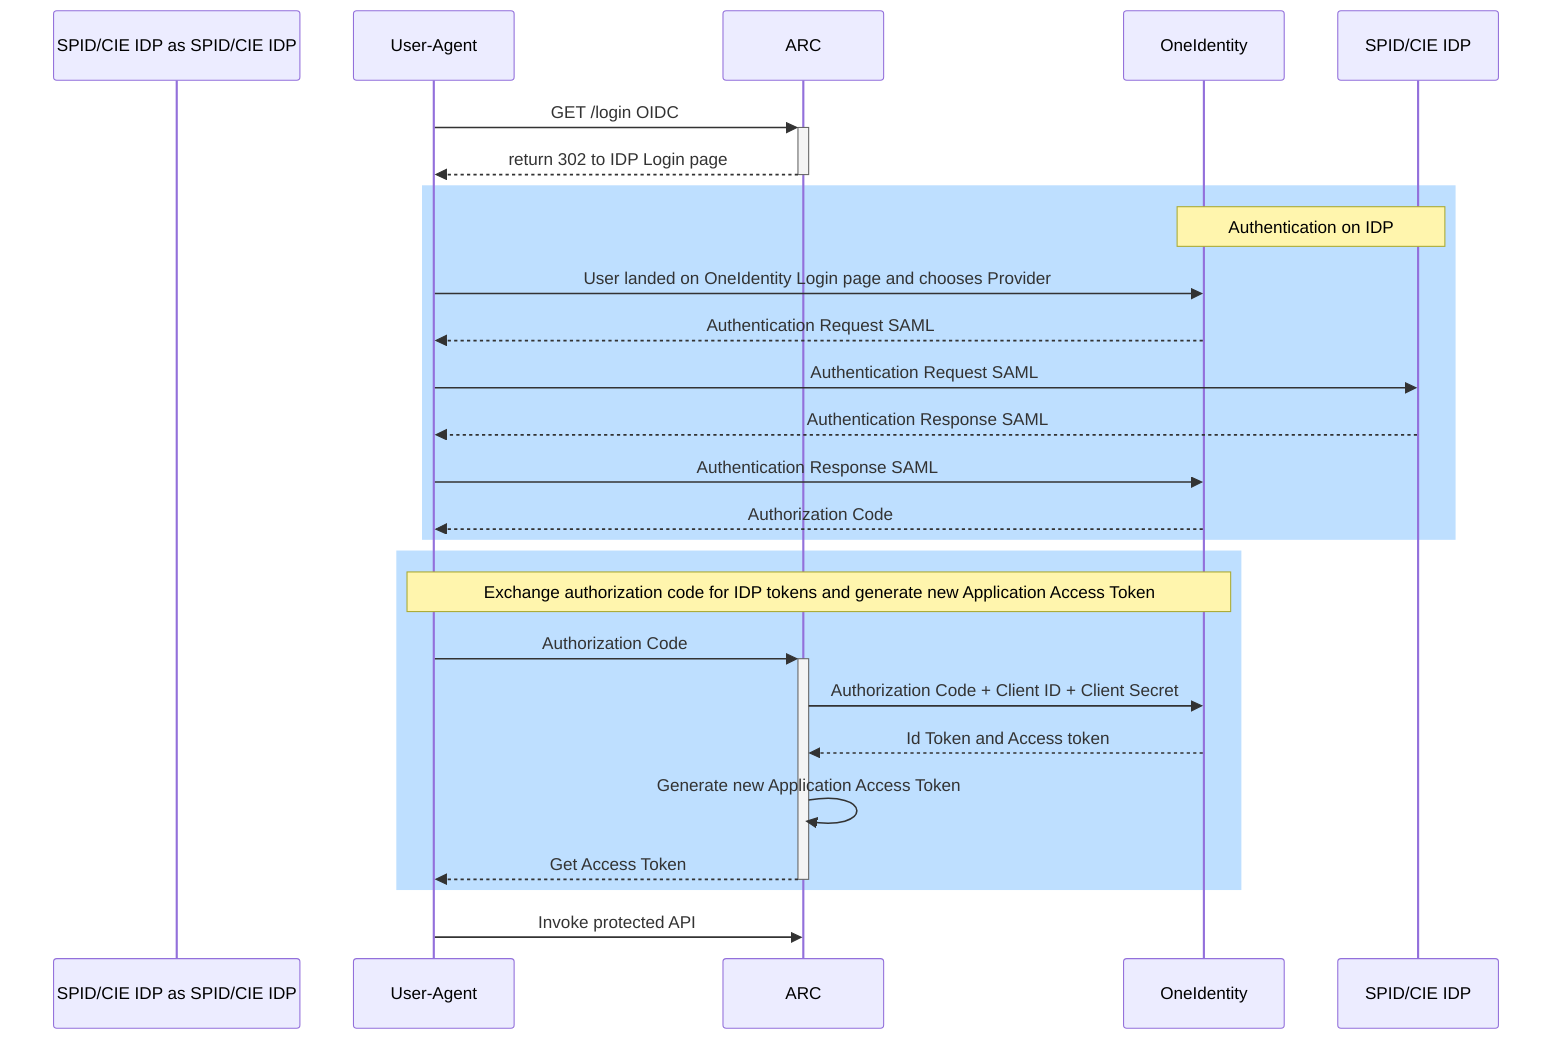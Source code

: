 sequenceDiagram
    participant SPID/CIE IDP as SPID/CIE IDP
    participant User-Agent as User-Agent
    participant ARC as ARC
    participant OneIdentity as OneIdentity


    User-Agent ->>+ ARC: GET /login OIDC
    ARC -->>- User-Agent: return 302 to IDP Login page

    rect rgb(190, 223, 255)
        note over SPID/CIE IDP, OneIdentity : Authentication on IDP
        User-Agent ->> OneIdentity: User landed on OneIdentity Login page and chooses Provider
        OneIdentity -->> User-Agent: Authentication Request SAML
        User-Agent ->> SPID/CIE IDP: Authentication Request SAML
        SPID/CIE IDP -->> User-Agent: Authentication Response SAML
        User-Agent ->> OneIdentity: Authentication Response SAML
        OneIdentity -->> User-Agent: Authorization Code
    end

    rect rgb(190, 223, 255)
        note over User-Agent, OneIdentity : Exchange authorization code for IDP tokens and generate new Application Access Token
        User-Agent ->>+ ARC: Authorization Code
        ARC ->> OneIdentity: Authorization Code + Client ID + Client Secret
        OneIdentity -->> ARC: Id Token and Access token
        ARC ->> ARC: Generate new Application Access Token
        ARC -->>- User-Agent: Get Access Token
    end

    User-Agent ->> ARC: Invoke protected API